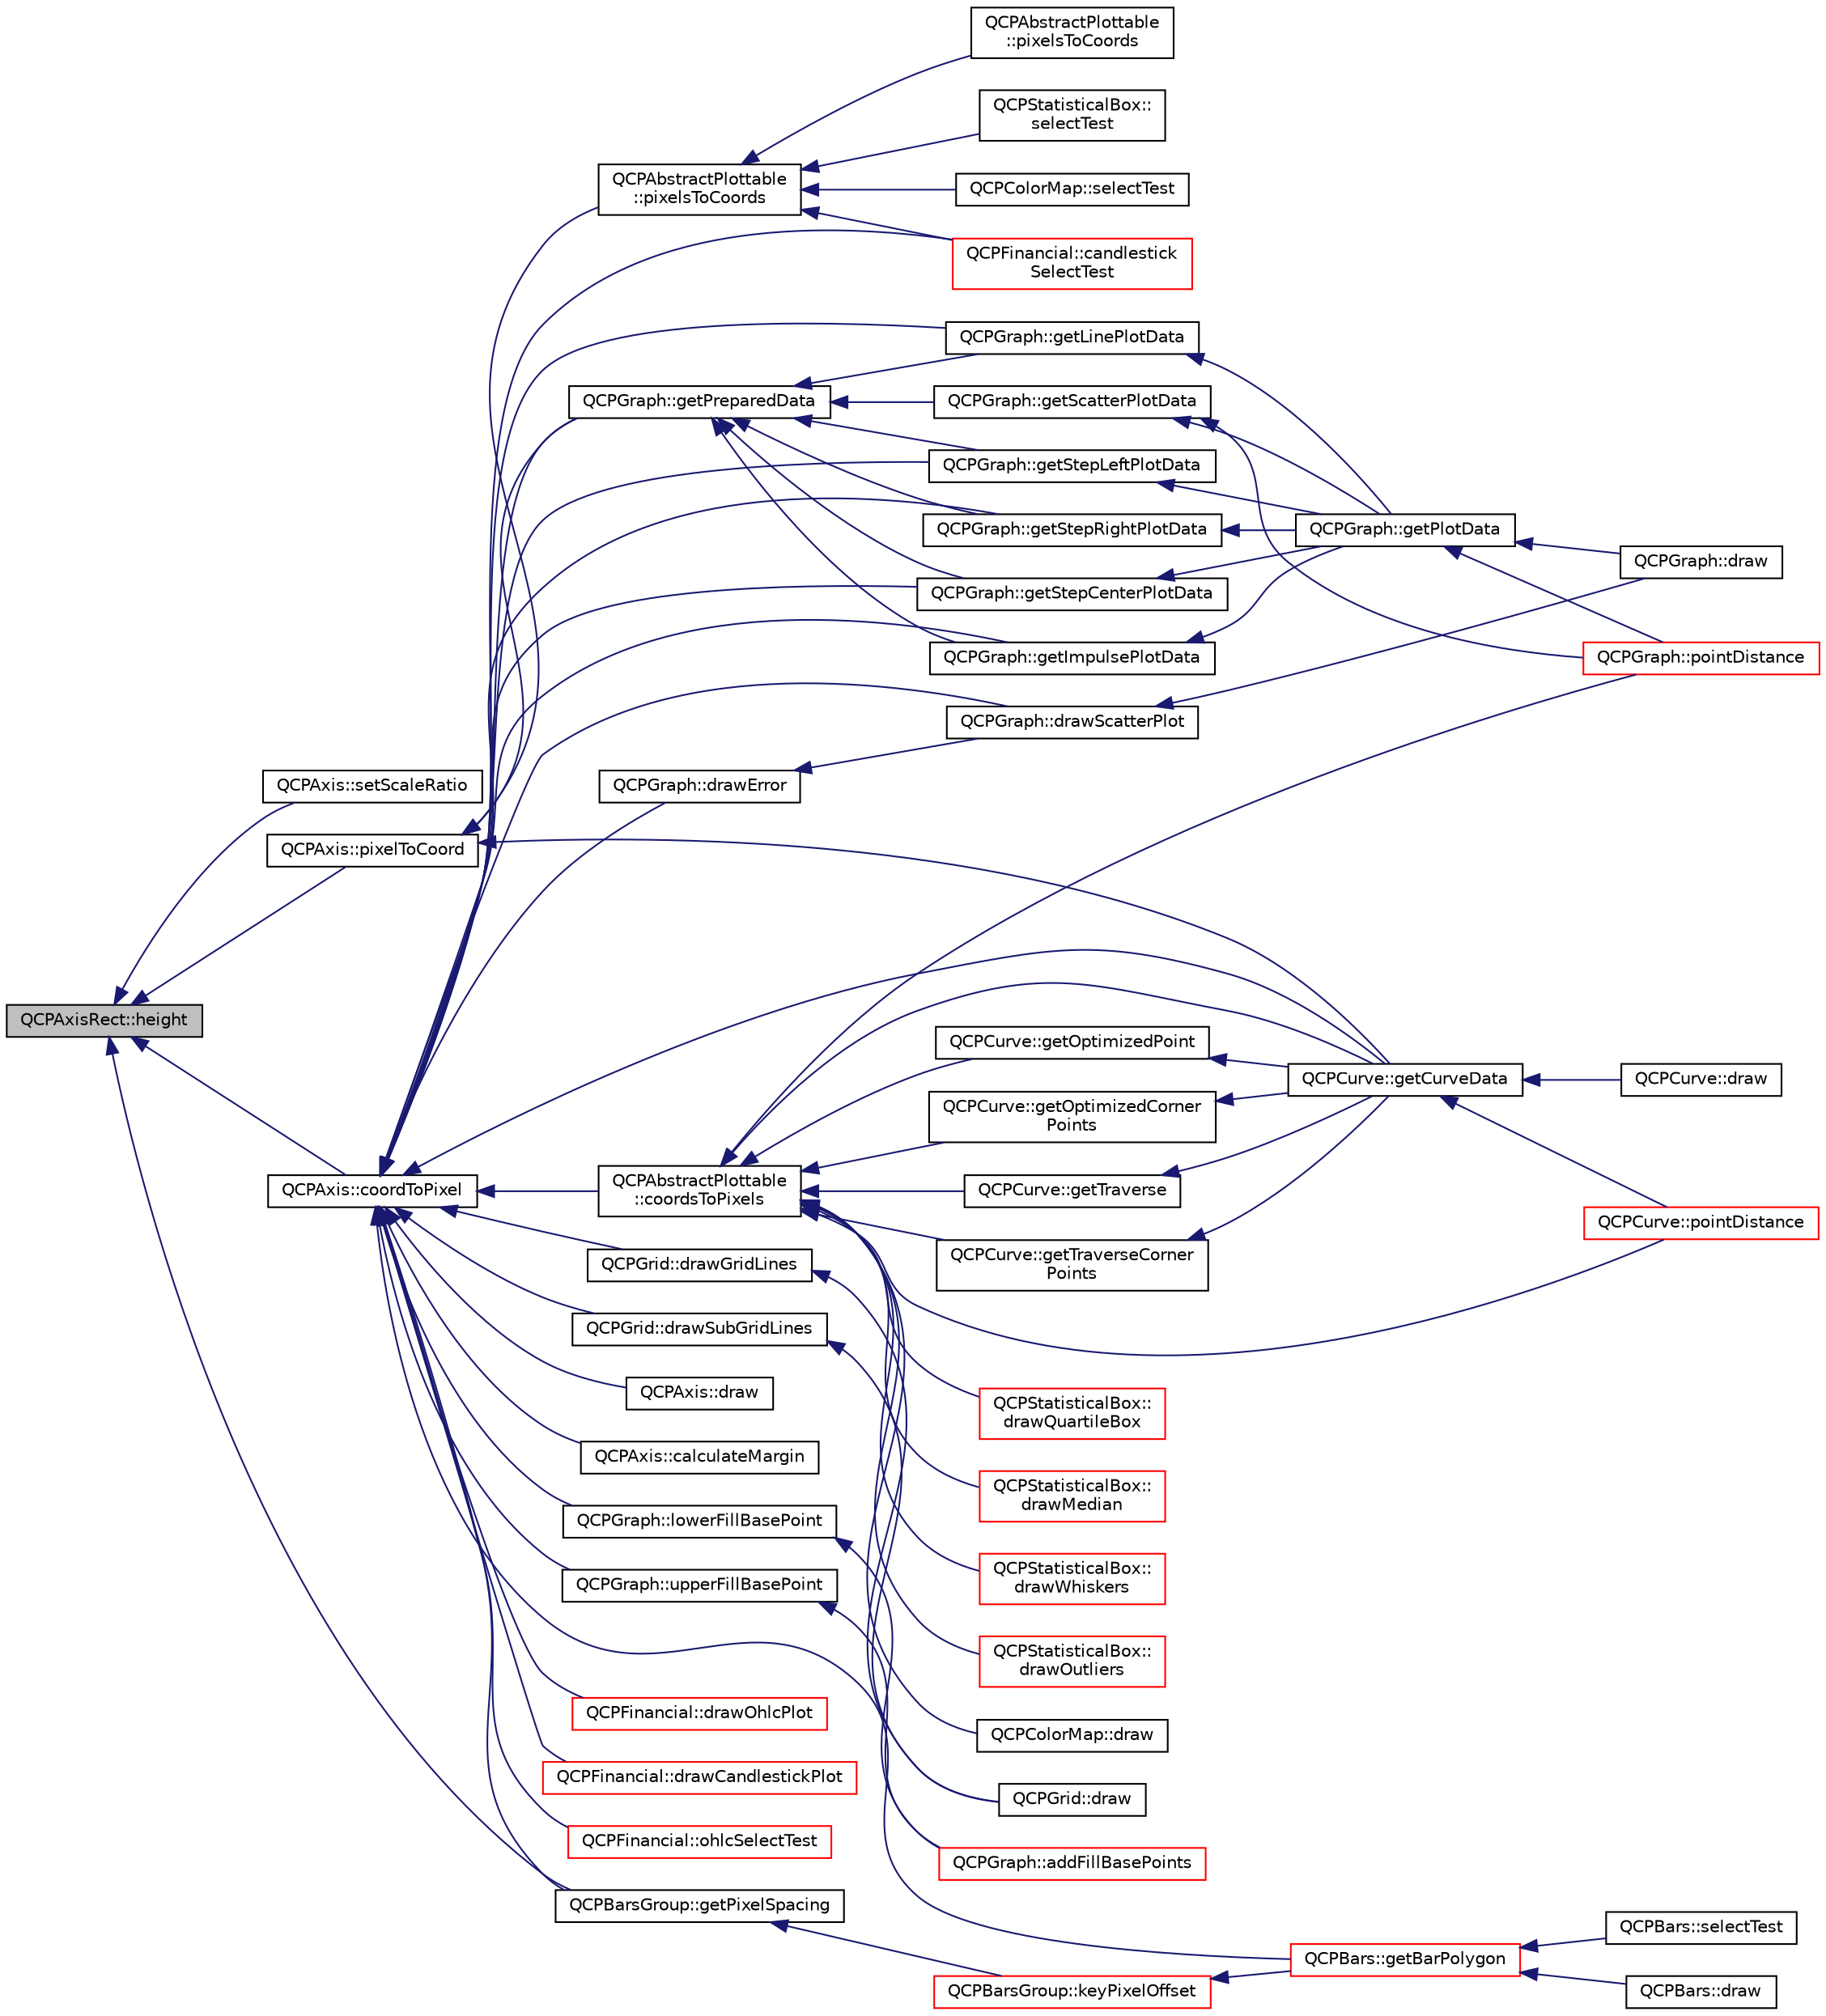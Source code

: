 digraph "QCPAxisRect::height"
{
  edge [fontname="Helvetica",fontsize="10",labelfontname="Helvetica",labelfontsize="10"];
  node [fontname="Helvetica",fontsize="10",shape=record];
  rankdir="LR";
  Node1 [label="QCPAxisRect::height",height=0.2,width=0.4,color="black", fillcolor="grey75", style="filled", fontcolor="black"];
  Node1 -> Node2 [dir="back",color="midnightblue",fontsize="10",style="solid",fontname="Helvetica"];
  Node2 [label="QCPAxis::setScaleRatio",height=0.2,width=0.4,color="black", fillcolor="white", style="filled",URL="$class_q_c_p_axis.html#af4bbd446dcaee5a83ac30ce9bcd6e125"];
  Node1 -> Node3 [dir="back",color="midnightblue",fontsize="10",style="solid",fontname="Helvetica"];
  Node3 [label="QCPAxis::pixelToCoord",height=0.2,width=0.4,color="black", fillcolor="white", style="filled",URL="$class_q_c_p_axis.html#ae9289ef7043b9d966af88eaa95b037d1"];
  Node3 -> Node4 [dir="back",color="midnightblue",fontsize="10",style="solid",fontname="Helvetica"];
  Node4 [label="QCPAbstractPlottable\l::pixelsToCoords",height=0.2,width=0.4,color="black", fillcolor="white", style="filled",URL="$class_q_c_p_abstract_plottable.html#a10408828446e9e0681c46d65120f382e"];
  Node4 -> Node5 [dir="back",color="midnightblue",fontsize="10",style="solid",fontname="Helvetica"];
  Node5 [label="QCPAbstractPlottable\l::pixelsToCoords",height=0.2,width=0.4,color="black", fillcolor="white", style="filled",URL="$class_q_c_p_abstract_plottable.html#a3e2c361cfcdfd5d803ada4d333a07e15"];
  Node4 -> Node6 [dir="back",color="midnightblue",fontsize="10",style="solid",fontname="Helvetica"];
  Node6 [label="QCPStatisticalBox::\lselectTest",height=0.2,width=0.4,color="black", fillcolor="white", style="filled",URL="$class_q_c_p_statistical_box.html#a7d3ac843dc48a085740fdfc4319a89cc"];
  Node4 -> Node7 [dir="back",color="midnightblue",fontsize="10",style="solid",fontname="Helvetica"];
  Node7 [label="QCPColorMap::selectTest",height=0.2,width=0.4,color="black", fillcolor="white", style="filled",URL="$class_q_c_p_color_map.html#a4088dc7bcbe9bba605c84a912ba660ff"];
  Node4 -> Node8 [dir="back",color="midnightblue",fontsize="10",style="solid",fontname="Helvetica"];
  Node8 [label="QCPFinancial::candlestick\lSelectTest",height=0.2,width=0.4,color="red", fillcolor="white", style="filled",URL="$class_q_c_p_financial.html#abd0137244a17d5486a01ee442b083333"];
  Node3 -> Node9 [dir="back",color="midnightblue",fontsize="10",style="solid",fontname="Helvetica"];
  Node9 [label="QCPGraph::getPreparedData",height=0.2,width=0.4,color="black", fillcolor="white", style="filled",URL="$class_q_c_p_graph.html#ab420b46ba638dc3252439fe16687b244"];
  Node9 -> Node10 [dir="back",color="midnightblue",fontsize="10",style="solid",fontname="Helvetica"];
  Node10 [label="QCPGraph::getScatterPlotData",height=0.2,width=0.4,color="black", fillcolor="white", style="filled",URL="$class_q_c_p_graph.html#a45c4214b59ea11aa6d8d112bdc3b0e03"];
  Node10 -> Node11 [dir="back",color="midnightblue",fontsize="10",style="solid",fontname="Helvetica"];
  Node11 [label="QCPGraph::getPlotData",height=0.2,width=0.4,color="black", fillcolor="white", style="filled",URL="$class_q_c_p_graph.html#a466c661e015188971c862031af946693"];
  Node11 -> Node12 [dir="back",color="midnightblue",fontsize="10",style="solid",fontname="Helvetica"];
  Node12 [label="QCPGraph::draw",height=0.2,width=0.4,color="black", fillcolor="white", style="filled",URL="$class_q_c_p_graph.html#a659218cc62c2a7786213d9dd429c1c8d"];
  Node11 -> Node13 [dir="back",color="midnightblue",fontsize="10",style="solid",fontname="Helvetica"];
  Node13 [label="QCPGraph::pointDistance",height=0.2,width=0.4,color="red", fillcolor="white", style="filled",URL="$class_q_c_p_graph.html#af93762a12a481a7edb4b3dd9e330dff1"];
  Node10 -> Node13 [dir="back",color="midnightblue",fontsize="10",style="solid",fontname="Helvetica"];
  Node9 -> Node14 [dir="back",color="midnightblue",fontsize="10",style="solid",fontname="Helvetica"];
  Node14 [label="QCPGraph::getLinePlotData",height=0.2,width=0.4,color="black", fillcolor="white", style="filled",URL="$class_q_c_p_graph.html#ae3d82ffd0c9a883482aabf47b0e6b5ee"];
  Node14 -> Node11 [dir="back",color="midnightblue",fontsize="10",style="solid",fontname="Helvetica"];
  Node9 -> Node15 [dir="back",color="midnightblue",fontsize="10",style="solid",fontname="Helvetica"];
  Node15 [label="QCPGraph::getStepLeftPlotData",height=0.2,width=0.4,color="black", fillcolor="white", style="filled",URL="$class_q_c_p_graph.html#a609cf4a78045b4d2a679bdff7623847e"];
  Node15 -> Node11 [dir="back",color="midnightblue",fontsize="10",style="solid",fontname="Helvetica"];
  Node9 -> Node16 [dir="back",color="midnightblue",fontsize="10",style="solid",fontname="Helvetica"];
  Node16 [label="QCPGraph::getStepRightPlotData",height=0.2,width=0.4,color="black", fillcolor="white", style="filled",URL="$class_q_c_p_graph.html#a3b9b8c8dc7a6fd9be6e253c25ee31809"];
  Node16 -> Node11 [dir="back",color="midnightblue",fontsize="10",style="solid",fontname="Helvetica"];
  Node9 -> Node17 [dir="back",color="midnightblue",fontsize="10",style="solid",fontname="Helvetica"];
  Node17 [label="QCPGraph::getStepCenterPlotData",height=0.2,width=0.4,color="black", fillcolor="white", style="filled",URL="$class_q_c_p_graph.html#ad3713e7d8eb85a0afc34a81a5db5cd27"];
  Node17 -> Node11 [dir="back",color="midnightblue",fontsize="10",style="solid",fontname="Helvetica"];
  Node9 -> Node18 [dir="back",color="midnightblue",fontsize="10",style="solid",fontname="Helvetica"];
  Node18 [label="QCPGraph::getImpulsePlotData",height=0.2,width=0.4,color="black", fillcolor="white", style="filled",URL="$class_q_c_p_graph.html#a1ca2b0762505767f116892609fb02062"];
  Node18 -> Node11 [dir="back",color="midnightblue",fontsize="10",style="solid",fontname="Helvetica"];
  Node3 -> Node19 [dir="back",color="midnightblue",fontsize="10",style="solid",fontname="Helvetica"];
  Node19 [label="QCPCurve::getCurveData",height=0.2,width=0.4,color="black", fillcolor="white", style="filled",URL="$class_q_c_p_curve.html#afa895f8ba9ae34fea6ecea295fd7b1e5"];
  Node19 -> Node20 [dir="back",color="midnightblue",fontsize="10",style="solid",fontname="Helvetica"];
  Node20 [label="QCPCurve::draw",height=0.2,width=0.4,color="black", fillcolor="white", style="filled",URL="$class_q_c_p_curve.html#a2361302d2fc6ec669849bd3bca00c4b2"];
  Node19 -> Node21 [dir="back",color="midnightblue",fontsize="10",style="solid",fontname="Helvetica"];
  Node21 [label="QCPCurve::pointDistance",height=0.2,width=0.4,color="red", fillcolor="white", style="filled",URL="$class_q_c_p_curve.html#acd7a68c6f268ce1ab845eaf69fc2c6a6"];
  Node1 -> Node22 [dir="back",color="midnightblue",fontsize="10",style="solid",fontname="Helvetica"];
  Node22 [label="QCPAxis::coordToPixel",height=0.2,width=0.4,color="black", fillcolor="white", style="filled",URL="$class_q_c_p_axis.html#a985ae693b842fb0422b4390fe36d299a"];
  Node22 -> Node23 [dir="back",color="midnightblue",fontsize="10",style="solid",fontname="Helvetica"];
  Node23 [label="QCPGrid::drawGridLines",height=0.2,width=0.4,color="black", fillcolor="white", style="filled",URL="$class_q_c_p_grid.html#a3aff10e993f6625e255c19e4f97a09d8"];
  Node23 -> Node24 [dir="back",color="midnightblue",fontsize="10",style="solid",fontname="Helvetica"];
  Node24 [label="QCPGrid::draw",height=0.2,width=0.4,color="black", fillcolor="white", style="filled",URL="$class_q_c_p_grid.html#ad009c23f96078616aa4f66a750974b23"];
  Node22 -> Node25 [dir="back",color="midnightblue",fontsize="10",style="solid",fontname="Helvetica"];
  Node25 [label="QCPGrid::drawSubGridLines",height=0.2,width=0.4,color="black", fillcolor="white", style="filled",URL="$class_q_c_p_grid.html#afa5d9d12de419e881f381f2ab7cb414d"];
  Node25 -> Node24 [dir="back",color="midnightblue",fontsize="10",style="solid",fontname="Helvetica"];
  Node22 -> Node26 [dir="back",color="midnightblue",fontsize="10",style="solid",fontname="Helvetica"];
  Node26 [label="QCPAxis::draw",height=0.2,width=0.4,color="black", fillcolor="white", style="filled",URL="$class_q_c_p_axis.html#a258b1e783eda5cd14ec5552c696a424e"];
  Node22 -> Node27 [dir="back",color="midnightblue",fontsize="10",style="solid",fontname="Helvetica"];
  Node27 [label="QCPAxis::calculateMargin",height=0.2,width=0.4,color="black", fillcolor="white", style="filled",URL="$class_q_c_p_axis.html#a47bdb0a55de6759489ee47665199aebb"];
  Node22 -> Node28 [dir="back",color="midnightblue",fontsize="10",style="solid",fontname="Helvetica"];
  Node28 [label="QCPAbstractPlottable\l::coordsToPixels",height=0.2,width=0.4,color="black", fillcolor="white", style="filled",URL="$class_q_c_p_abstract_plottable.html#ade710a776104b14c1c835168ce1bfc5c"];
  Node28 -> Node13 [dir="back",color="midnightblue",fontsize="10",style="solid",fontname="Helvetica"];
  Node28 -> Node19 [dir="back",color="midnightblue",fontsize="10",style="solid",fontname="Helvetica"];
  Node28 -> Node29 [dir="back",color="midnightblue",fontsize="10",style="solid",fontname="Helvetica"];
  Node29 [label="QCPCurve::getOptimizedPoint",height=0.2,width=0.4,color="black", fillcolor="white", style="filled",URL="$class_q_c_p_curve.html#acbcfea8986dde6c0143e3f7e8e76041d"];
  Node29 -> Node19 [dir="back",color="midnightblue",fontsize="10",style="solid",fontname="Helvetica"];
  Node28 -> Node30 [dir="back",color="midnightblue",fontsize="10",style="solid",fontname="Helvetica"];
  Node30 [label="QCPCurve::getOptimizedCorner\lPoints",height=0.2,width=0.4,color="black", fillcolor="white", style="filled",URL="$class_q_c_p_curve.html#aad0b69d9a7a2a5367fcc9fe3edaf9bf4"];
  Node30 -> Node19 [dir="back",color="midnightblue",fontsize="10",style="solid",fontname="Helvetica"];
  Node28 -> Node31 [dir="back",color="midnightblue",fontsize="10",style="solid",fontname="Helvetica"];
  Node31 [label="QCPCurve::getTraverse",height=0.2,width=0.4,color="black", fillcolor="white", style="filled",URL="$class_q_c_p_curve.html#ab4ffdf3d62d5bd3a187f6668daf01f85"];
  Node31 -> Node19 [dir="back",color="midnightblue",fontsize="10",style="solid",fontname="Helvetica"];
  Node28 -> Node32 [dir="back",color="midnightblue",fontsize="10",style="solid",fontname="Helvetica"];
  Node32 [label="QCPCurve::getTraverseCorner\lPoints",height=0.2,width=0.4,color="black", fillcolor="white", style="filled",URL="$class_q_c_p_curve.html#abe1721b19669e7127d76d144660fbeb8"];
  Node32 -> Node19 [dir="back",color="midnightblue",fontsize="10",style="solid",fontname="Helvetica"];
  Node28 -> Node21 [dir="back",color="midnightblue",fontsize="10",style="solid",fontname="Helvetica"];
  Node28 -> Node33 [dir="back",color="midnightblue",fontsize="10",style="solid",fontname="Helvetica"];
  Node33 [label="QCPStatisticalBox::\ldrawQuartileBox",height=0.2,width=0.4,color="red", fillcolor="white", style="filled",URL="$class_q_c_p_statistical_box.html#a9ad0abdb154fefb04e9872f0db8e2ec7"];
  Node28 -> Node34 [dir="back",color="midnightblue",fontsize="10",style="solid",fontname="Helvetica"];
  Node34 [label="QCPStatisticalBox::\ldrawMedian",height=0.2,width=0.4,color="red", fillcolor="white", style="filled",URL="$class_q_c_p_statistical_box.html#a16fef8bc19e5a09d82033edcfe919495"];
  Node28 -> Node35 [dir="back",color="midnightblue",fontsize="10",style="solid",fontname="Helvetica"];
  Node35 [label="QCPStatisticalBox::\ldrawWhiskers",height=0.2,width=0.4,color="red", fillcolor="white", style="filled",URL="$class_q_c_p_statistical_box.html#a6f8d093ec7e404529388d02da4c72b34"];
  Node28 -> Node36 [dir="back",color="midnightblue",fontsize="10",style="solid",fontname="Helvetica"];
  Node36 [label="QCPStatisticalBox::\ldrawOutliers",height=0.2,width=0.4,color="red", fillcolor="white", style="filled",URL="$class_q_c_p_statistical_box.html#a60ebb332a497f51ace837767db5105b9"];
  Node28 -> Node37 [dir="back",color="midnightblue",fontsize="10",style="solid",fontname="Helvetica"];
  Node37 [label="QCPColorMap::draw",height=0.2,width=0.4,color="black", fillcolor="white", style="filled",URL="$class_q_c_p_color_map.html#a3b0f45a3177be9522d5e9b8cd8ae122d"];
  Node22 -> Node14 [dir="back",color="midnightblue",fontsize="10",style="solid",fontname="Helvetica"];
  Node22 -> Node15 [dir="back",color="midnightblue",fontsize="10",style="solid",fontname="Helvetica"];
  Node22 -> Node16 [dir="back",color="midnightblue",fontsize="10",style="solid",fontname="Helvetica"];
  Node22 -> Node17 [dir="back",color="midnightblue",fontsize="10",style="solid",fontname="Helvetica"];
  Node22 -> Node18 [dir="back",color="midnightblue",fontsize="10",style="solid",fontname="Helvetica"];
  Node22 -> Node38 [dir="back",color="midnightblue",fontsize="10",style="solid",fontname="Helvetica"];
  Node38 [label="QCPGraph::drawScatterPlot",height=0.2,width=0.4,color="black", fillcolor="white", style="filled",URL="$class_q_c_p_graph.html#a6bdc385b122ce06134d4196373ae2250"];
  Node38 -> Node12 [dir="back",color="midnightblue",fontsize="10",style="solid",fontname="Helvetica"];
  Node22 -> Node9 [dir="back",color="midnightblue",fontsize="10",style="solid",fontname="Helvetica"];
  Node22 -> Node39 [dir="back",color="midnightblue",fontsize="10",style="solid",fontname="Helvetica"];
  Node39 [label="QCPGraph::drawError",height=0.2,width=0.4,color="black", fillcolor="white", style="filled",URL="$class_q_c_p_graph.html#a4df6807066ce877705e999773e7ffbc4"];
  Node39 -> Node38 [dir="back",color="midnightblue",fontsize="10",style="solid",fontname="Helvetica"];
  Node22 -> Node40 [dir="back",color="midnightblue",fontsize="10",style="solid",fontname="Helvetica"];
  Node40 [label="QCPGraph::lowerFillBasePoint",height=0.2,width=0.4,color="black", fillcolor="white", style="filled",URL="$class_q_c_p_graph.html#a41f982e8ceaefe6a53eb7432f26d64b6"];
  Node40 -> Node41 [dir="back",color="midnightblue",fontsize="10",style="solid",fontname="Helvetica"];
  Node41 [label="QCPGraph::addFillBasePoints",height=0.2,width=0.4,color="red", fillcolor="white", style="filled",URL="$class_q_c_p_graph.html#a5fa7884620d7c54b81dfbd255d97b636"];
  Node22 -> Node42 [dir="back",color="midnightblue",fontsize="10",style="solid",fontname="Helvetica"];
  Node42 [label="QCPGraph::upperFillBasePoint",height=0.2,width=0.4,color="black", fillcolor="white", style="filled",URL="$class_q_c_p_graph.html#a363d066c179e0f46cc93c12bafb0bfba"];
  Node42 -> Node41 [dir="back",color="midnightblue",fontsize="10",style="solid",fontname="Helvetica"];
  Node22 -> Node19 [dir="back",color="midnightblue",fontsize="10",style="solid",fontname="Helvetica"];
  Node22 -> Node43 [dir="back",color="midnightblue",fontsize="10",style="solid",fontname="Helvetica"];
  Node43 [label="QCPBarsGroup::getPixelSpacing",height=0.2,width=0.4,color="black", fillcolor="white", style="filled",URL="$class_q_c_p_bars_group.html#a0beccd41bc3841a4c5b284823bc7d2de"];
  Node43 -> Node44 [dir="back",color="midnightblue",fontsize="10",style="solid",fontname="Helvetica"];
  Node44 [label="QCPBarsGroup::keyPixelOffset",height=0.2,width=0.4,color="red", fillcolor="white", style="filled",URL="$class_q_c_p_bars_group.html#a8e2ca6002e7bab49670144d048a2bcc9"];
  Node44 -> Node45 [dir="back",color="midnightblue",fontsize="10",style="solid",fontname="Helvetica"];
  Node45 [label="QCPBars::getBarPolygon",height=0.2,width=0.4,color="red", fillcolor="white", style="filled",URL="$class_q_c_p_bars.html#a1d118a76662cfd691a78c6f573e3f78c"];
  Node45 -> Node46 [dir="back",color="midnightblue",fontsize="10",style="solid",fontname="Helvetica"];
  Node46 [label="QCPBars::selectTest",height=0.2,width=0.4,color="black", fillcolor="white", style="filled",URL="$class_q_c_p_bars.html#a0d37a9feb1d0baf73ce6e809db214445"];
  Node45 -> Node47 [dir="back",color="midnightblue",fontsize="10",style="solid",fontname="Helvetica"];
  Node47 [label="QCPBars::draw",height=0.2,width=0.4,color="black", fillcolor="white", style="filled",URL="$class_q_c_p_bars.html#a42b894e34dac799f90ff3700706b31df"];
  Node22 -> Node45 [dir="back",color="midnightblue",fontsize="10",style="solid",fontname="Helvetica"];
  Node22 -> Node48 [dir="back",color="midnightblue",fontsize="10",style="solid",fontname="Helvetica"];
  Node48 [label="QCPFinancial::drawOhlcPlot",height=0.2,width=0.4,color="red", fillcolor="white", style="filled",URL="$class_q_c_p_financial.html#a3c3007a7434e29d042c77ccf4f497e66"];
  Node22 -> Node49 [dir="back",color="midnightblue",fontsize="10",style="solid",fontname="Helvetica"];
  Node49 [label="QCPFinancial::drawCandlestickPlot",height=0.2,width=0.4,color="red", fillcolor="white", style="filled",URL="$class_q_c_p_financial.html#a71f5081da0e5ab9c40a488ad40cff122"];
  Node22 -> Node50 [dir="back",color="midnightblue",fontsize="10",style="solid",fontname="Helvetica"];
  Node50 [label="QCPFinancial::ohlcSelectTest",height=0.2,width=0.4,color="red", fillcolor="white", style="filled",URL="$class_q_c_p_financial.html#a9c7d79351e728a67bfb6821c1d1bd6c0"];
  Node22 -> Node8 [dir="back",color="midnightblue",fontsize="10",style="solid",fontname="Helvetica"];
  Node1 -> Node43 [dir="back",color="midnightblue",fontsize="10",style="solid",fontname="Helvetica"];
}
